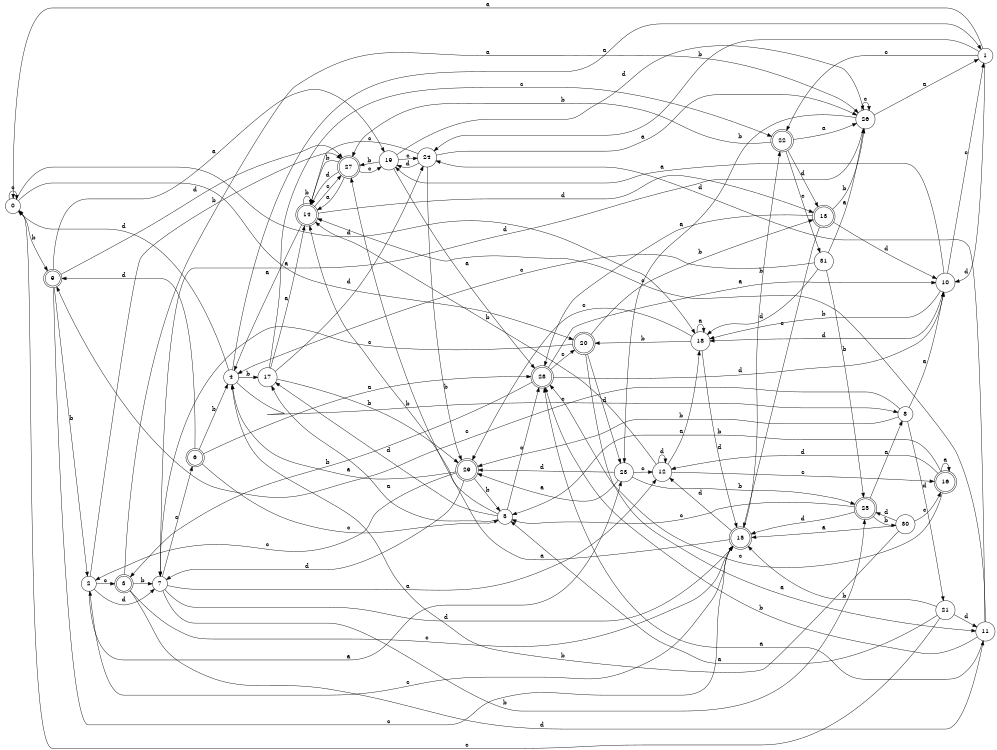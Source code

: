 digraph n26_2 {
__start0 [label="" shape="none"];

rankdir=LR;
size="8,5";

s0 [style="filled", color="black", fillcolor="white" shape="circle", label="0"];
s1 [style="filled", color="black", fillcolor="white" shape="circle", label="1"];
s2 [style="filled", color="black", fillcolor="white" shape="circle", label="2"];
s3 [style="rounded,filled", color="black", fillcolor="white" shape="doublecircle", label="3"];
s4 [style="filled", color="black", fillcolor="white" shape="circle", label="4"];
s5 [style="filled", color="black", fillcolor="white" shape="circle", label="5"];
s6 [style="rounded,filled", color="black", fillcolor="white" shape="doublecircle", label="6"];
s7 [style="filled", color="black", fillcolor="white" shape="circle", label="7"];
s8 [style="filled", color="black", fillcolor="white" shape="circle", label="8"];
s9 [style="rounded,filled", color="black", fillcolor="white" shape="doublecircle", label="9"];
s10 [style="filled", color="black", fillcolor="white" shape="circle", label="10"];
s11 [style="filled", color="black", fillcolor="white" shape="circle", label="11"];
s12 [style="filled", color="black", fillcolor="white" shape="circle", label="12"];
s13 [style="rounded,filled", color="black", fillcolor="white" shape="doublecircle", label="13"];
s14 [style="rounded,filled", color="black", fillcolor="white" shape="doublecircle", label="14"];
s15 [style="rounded,filled", color="black", fillcolor="white" shape="doublecircle", label="15"];
s16 [style="rounded,filled", color="black", fillcolor="white" shape="doublecircle", label="16"];
s17 [style="filled", color="black", fillcolor="white" shape="circle", label="17"];
s18 [style="filled", color="black", fillcolor="white" shape="circle", label="18"];
s19 [style="filled", color="black", fillcolor="white" shape="circle", label="19"];
s20 [style="rounded,filled", color="black", fillcolor="white" shape="doublecircle", label="20"];
s21 [style="filled", color="black", fillcolor="white" shape="circle", label="21"];
s22 [style="rounded,filled", color="black", fillcolor="white" shape="doublecircle", label="22"];
s23 [style="filled", color="black", fillcolor="white" shape="circle", label="23"];
s24 [style="filled", color="black", fillcolor="white" shape="circle", label="24"];
s25 [style="rounded,filled", color="black", fillcolor="white" shape="doublecircle", label="25"];
s26 [style="filled", color="black", fillcolor="white" shape="circle", label="26"];
s27 [style="rounded,filled", color="black", fillcolor="white" shape="doublecircle", label="27"];
s28 [style="rounded,filled", color="black", fillcolor="white" shape="doublecircle", label="28"];
s29 [style="rounded,filled", color="black", fillcolor="white" shape="doublecircle", label="29"];
s30 [style="filled", color="black", fillcolor="white" shape="circle", label="30"];
s31 [style="filled", color="black", fillcolor="white" shape="circle", label="31"];
s0 -> s20 [label="a"];
s0 -> s9 [label="b"];
s0 -> s0 [label="c"];
s0 -> s18 [label="d"];
s1 -> s0 [label="a"];
s1 -> s24 [label="b"];
s1 -> s22 [label="c"];
s1 -> s10 [label="d"];
s2 -> s23 [label="a"];
s2 -> s27 [label="b"];
s2 -> s3 [label="c"];
s2 -> s7 [label="d"];
s3 -> s26 [label="a"];
s3 -> s7 [label="b"];
s3 -> s15 [label="c"];
s3 -> s11 [label="d"];
s4 -> s1 [label="a"];
s4 -> s17 [label="b"];
s4 -> s8 [label="c"];
s4 -> s0 [label="d"];
s5 -> s17 [label="a"];
s5 -> s14 [label="b"];
s5 -> s28 [label="c"];
s5 -> s17 [label="d"];
s6 -> s28 [label="a"];
s6 -> s4 [label="b"];
s6 -> s5 [label="c"];
s6 -> s9 [label="d"];
s7 -> s12 [label="a"];
s7 -> s25 [label="b"];
s7 -> s6 [label="c"];
s7 -> s15 [label="d"];
s8 -> s10 [label="a"];
s8 -> s29 [label="b"];
s8 -> s9 [label="c"];
s8 -> s21 [label="d"];
s9 -> s19 [label="a"];
s9 -> s2 [label="b"];
s9 -> s15 [label="c"];
s9 -> s27 [label="d"];
s10 -> s19 [label="a"];
s10 -> s18 [label="b"];
s10 -> s1 [label="c"];
s10 -> s18 [label="d"];
s11 -> s28 [label="a"];
s11 -> s28 [label="b"];
s11 -> s14 [label="c"];
s11 -> s24 [label="d"];
s12 -> s18 [label="a"];
s12 -> s14 [label="b"];
s12 -> s16 [label="c"];
s12 -> s12 [label="d"];
s13 -> s28 [label="a"];
s13 -> s26 [label="b"];
s13 -> s15 [label="c"];
s13 -> s10 [label="d"];
s14 -> s4 [label="a"];
s14 -> s14 [label="b"];
s14 -> s27 [label="c"];
s14 -> s13 [label="d"];
s15 -> s27 [label="a"];
s15 -> s22 [label="b"];
s15 -> s2 [label="c"];
s15 -> s12 [label="d"];
s16 -> s16 [label="a"];
s16 -> s5 [label="b"];
s16 -> s28 [label="c"];
s16 -> s12 [label="d"];
s17 -> s14 [label="a"];
s17 -> s29 [label="b"];
s17 -> s22 [label="c"];
s17 -> s24 [label="d"];
s18 -> s18 [label="a"];
s18 -> s20 [label="b"];
s18 -> s29 [label="c"];
s18 -> s15 [label="d"];
s19 -> s28 [label="a"];
s19 -> s27 [label="b"];
s19 -> s24 [label="c"];
s19 -> s26 [label="d"];
s20 -> s11 [label="a"];
s20 -> s13 [label="b"];
s20 -> s7 [label="c"];
s20 -> s23 [label="d"];
s21 -> s5 [label="a"];
s21 -> s15 [label="b"];
s21 -> s0 [label="c"];
s21 -> s11 [label="d"];
s22 -> s26 [label="a"];
s22 -> s27 [label="b"];
s22 -> s31 [label="c"];
s22 -> s13 [label="d"];
s23 -> s29 [label="a"];
s23 -> s25 [label="b"];
s23 -> s12 [label="c"];
s23 -> s29 [label="d"];
s24 -> s26 [label="a"];
s24 -> s29 [label="b"];
s24 -> s14 [label="c"];
s24 -> s19 [label="d"];
s25 -> s8 [label="a"];
s25 -> s30 [label="b"];
s25 -> s5 [label="c"];
s25 -> s15 [label="d"];
s26 -> s1 [label="a"];
s26 -> s23 [label="b"];
s26 -> s26 [label="c"];
s26 -> s7 [label="d"];
s27 -> s14 [label="a"];
s27 -> s14 [label="b"];
s27 -> s19 [label="c"];
s27 -> s14 [label="d"];
s28 -> s10 [label="a"];
s28 -> s3 [label="b"];
s28 -> s20 [label="c"];
s28 -> s10 [label="d"];
s29 -> s4 [label="a"];
s29 -> s5 [label="b"];
s29 -> s2 [label="c"];
s29 -> s7 [label="d"];
s30 -> s15 [label="a"];
s30 -> s4 [label="b"];
s30 -> s16 [label="c"];
s30 -> s25 [label="d"];
s31 -> s26 [label="a"];
s31 -> s25 [label="b"];
s31 -> s4 [label="c"];
s31 -> s18 [label="d"];

}